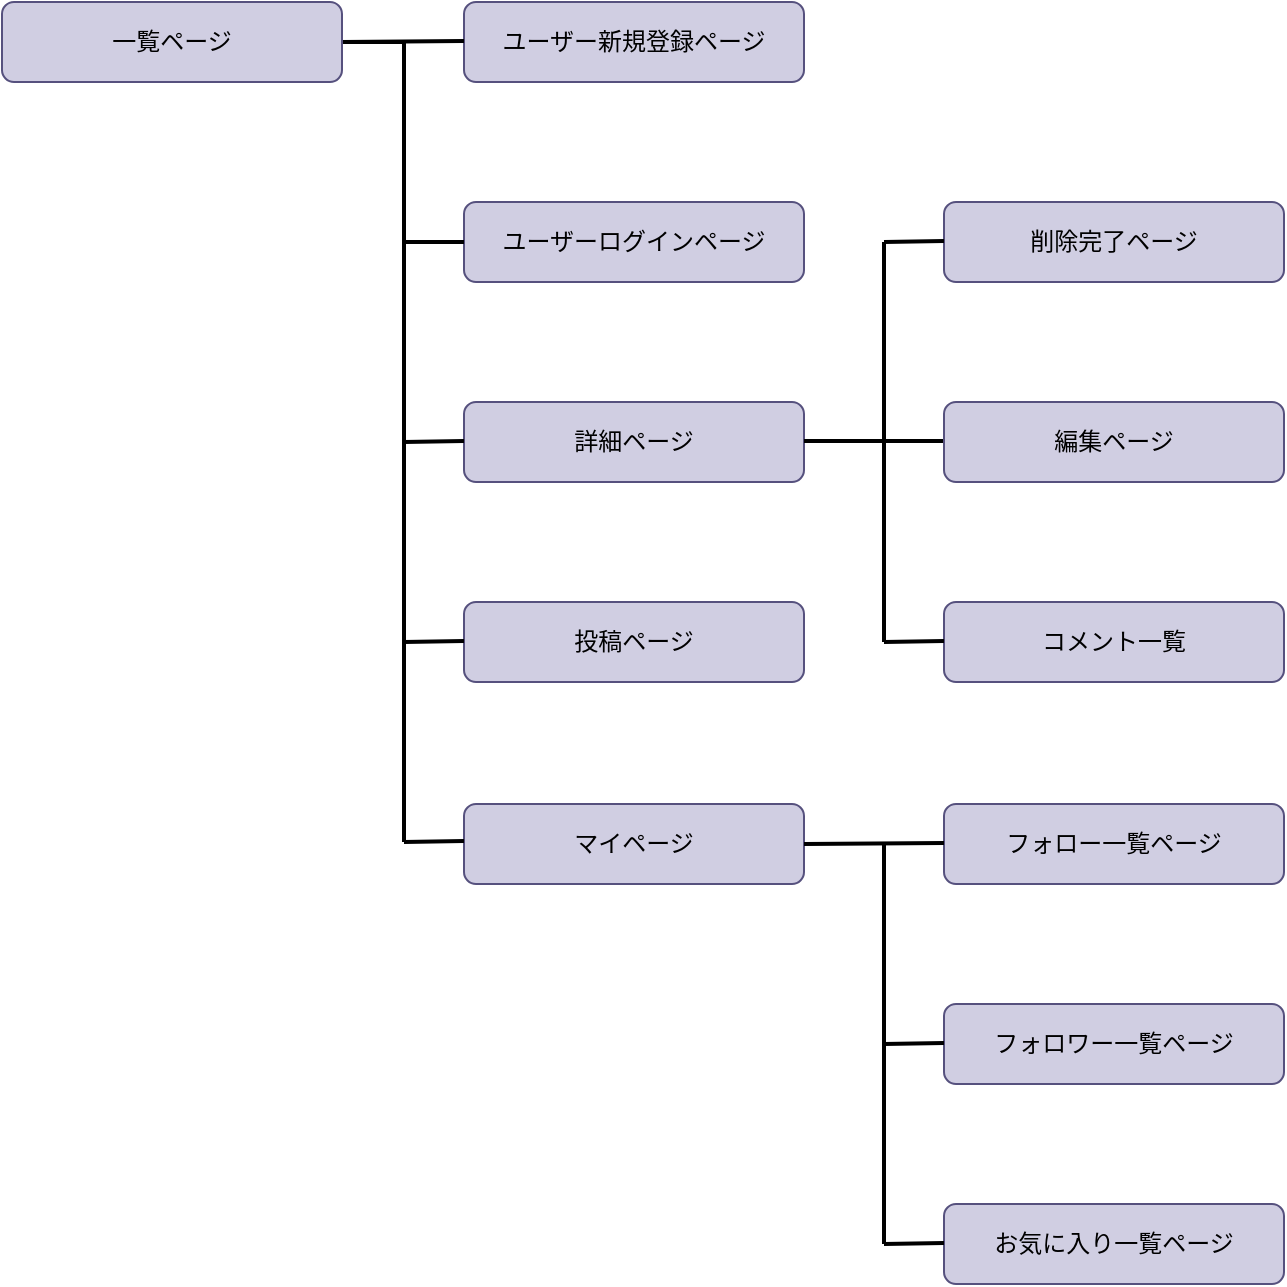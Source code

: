 <mxfile>
    <diagram id="RQzIBO-tJunHcXcSzphJ" name="ページ1">
        <mxGraphModel dx="1343" dy="802" grid="0" gridSize="10" guides="1" tooltips="1" connect="1" arrows="1" fold="1" page="1" pageScale="1" pageWidth="827" pageHeight="1169" background="#ffffff" math="0" shadow="0">
            <root>
                <mxCell id="0"/>
                <mxCell id="1" parent="0"/>
                <mxCell id="4" value="&lt;font color=&quot;#000000&quot;&gt;マイページ&lt;/font&gt;" style="rounded=1;whiteSpace=wrap;html=1;fillColor=#d0cee2;strokeColor=#56517e;" parent="1" vertex="1">
                    <mxGeometry x="350" y="751" width="170" height="40" as="geometry"/>
                </mxCell>
                <mxCell id="8" value="&lt;font color=&quot;#000000&quot;&gt;ユーザーログインページ&lt;/font&gt;" style="rounded=1;whiteSpace=wrap;html=1;fillColor=#d0cee2;strokeColor=#56517e;" parent="1" vertex="1">
                    <mxGeometry x="350" y="450" width="170" height="40" as="geometry"/>
                </mxCell>
                <mxCell id="12" value="" style="endArrow=none;html=1;fontColor=#000000;entryX=0;entryY=0.5;entryDx=0;entryDy=0;strokeColor=#000000;strokeWidth=2;" parent="1" target="8" edge="1">
                    <mxGeometry width="50" height="50" relative="1" as="geometry">
                        <mxPoint x="319" y="470" as="sourcePoint"/>
                        <mxPoint x="490" y="800" as="targetPoint"/>
                    </mxGeometry>
                </mxCell>
                <mxCell id="13" value="&lt;font color=&quot;#000000&quot;&gt;詳細ページ&lt;/font&gt;" style="rounded=1;whiteSpace=wrap;html=1;fillColor=#d0cee2;strokeColor=#56517e;" parent="1" vertex="1">
                    <mxGeometry x="350" y="550" width="170" height="40" as="geometry"/>
                </mxCell>
                <mxCell id="17" value="&lt;font color=&quot;#000000&quot;&gt;投稿ページ&lt;/font&gt;" style="rounded=1;whiteSpace=wrap;html=1;fillColor=#d0cee2;strokeColor=#56517e;" parent="1" vertex="1">
                    <mxGeometry x="350" y="650" width="170" height="40" as="geometry"/>
                </mxCell>
                <mxCell id="19" value="&lt;font color=&quot;#000000&quot;&gt;ユーザー新規登録ページ&lt;/font&gt;" style="rounded=1;whiteSpace=wrap;html=1;fillColor=#d0cee2;strokeColor=#56517e;" parent="1" vertex="1">
                    <mxGeometry x="350" y="350" width="170" height="40" as="geometry"/>
                </mxCell>
                <mxCell id="22" value="" style="endArrow=none;html=1;fontColor=#000000;entryX=0;entryY=0.5;entryDx=0;entryDy=0;strokeColor=#000000;strokeWidth=2;" parent="1" edge="1">
                    <mxGeometry width="50" height="50" relative="1" as="geometry">
                        <mxPoint x="320" y="570" as="sourcePoint"/>
                        <mxPoint x="350" y="569.5" as="targetPoint"/>
                    </mxGeometry>
                </mxCell>
                <mxCell id="24" value="" style="endArrow=none;html=1;fontColor=#000000;entryX=0;entryY=0.5;entryDx=0;entryDy=0;strokeColor=#000000;strokeWidth=2;exitX=1;exitY=0.5;exitDx=0;exitDy=0;" parent="1" edge="1" source="5">
                    <mxGeometry width="50" height="50" relative="1" as="geometry">
                        <mxPoint x="320" y="370" as="sourcePoint"/>
                        <mxPoint x="350" y="369.5" as="targetPoint"/>
                    </mxGeometry>
                </mxCell>
                <mxCell id="26" value="" style="endArrow=none;html=1;fontColor=#000000;exitX=1;exitY=0.5;exitDx=0;exitDy=0;entryX=0;entryY=0.5;entryDx=0;entryDy=0;strokeColor=#000000;strokeWidth=2;" parent="1" edge="1">
                    <mxGeometry width="50" height="50" relative="1" as="geometry">
                        <mxPoint x="520" y="569.5" as="sourcePoint"/>
                        <mxPoint x="590" y="569.5" as="targetPoint"/>
                    </mxGeometry>
                </mxCell>
                <mxCell id="27" value="&lt;font color=&quot;#000000&quot;&gt;編集ページ&lt;/font&gt;" style="rounded=1;whiteSpace=wrap;html=1;fillColor=#d0cee2;strokeColor=#56517e;" parent="1" vertex="1">
                    <mxGeometry x="590" y="550" width="170" height="40" as="geometry"/>
                </mxCell>
                <mxCell id="28" value="&lt;font color=&quot;#000000&quot;&gt;削除完了ページ&lt;/font&gt;" style="rounded=1;whiteSpace=wrap;html=1;fillColor=#d0cee2;strokeColor=#56517e;" parent="1" vertex="1">
                    <mxGeometry x="590" y="450" width="170" height="40" as="geometry"/>
                </mxCell>
                <mxCell id="29" value="" style="endArrow=none;html=1;fontColor=#000000;exitX=0.5;exitY=1;exitDx=0;exitDy=0;strokeColor=#000000;strokeWidth=2;" parent="1" edge="1">
                    <mxGeometry width="50" height="50" relative="1" as="geometry">
                        <mxPoint x="560" y="470" as="sourcePoint"/>
                        <mxPoint x="560" y="570" as="targetPoint"/>
                    </mxGeometry>
                </mxCell>
                <mxCell id="30" value="" style="endArrow=none;html=1;fontColor=#000000;entryX=0;entryY=0.5;entryDx=0;entryDy=0;strokeColor=#000000;strokeWidth=2;" parent="1" edge="1">
                    <mxGeometry width="50" height="50" relative="1" as="geometry">
                        <mxPoint x="560" y="470" as="sourcePoint"/>
                        <mxPoint x="590" y="469.5" as="targetPoint"/>
                    </mxGeometry>
                </mxCell>
                <mxCell id="31" value="&lt;font color=&quot;#000000&quot;&gt;フォロー一覧ページ&lt;/font&gt;" style="rounded=1;whiteSpace=wrap;html=1;fillColor=#d0cee2;strokeColor=#56517e;" parent="1" vertex="1">
                    <mxGeometry x="590" y="751" width="170" height="40" as="geometry"/>
                </mxCell>
                <mxCell id="33" value="" style="endArrow=none;html=1;fontColor=#000000;entryX=0;entryY=0.5;entryDx=0;entryDy=0;strokeColor=#000000;strokeWidth=2;exitX=1;exitY=0.5;exitDx=0;exitDy=0;" parent="1" edge="1" source="4">
                    <mxGeometry width="50" height="50" relative="1" as="geometry">
                        <mxPoint x="560" y="771" as="sourcePoint"/>
                        <mxPoint x="590" y="770.5" as="targetPoint"/>
                    </mxGeometry>
                </mxCell>
                <mxCell id="37" value="&lt;font color=&quot;#000000&quot;&gt;フォロワー一覧ページ&lt;/font&gt;" style="rounded=1;whiteSpace=wrap;html=1;fillColor=#d0cee2;strokeColor=#56517e;" parent="1" vertex="1">
                    <mxGeometry x="590" y="851" width="170" height="40" as="geometry"/>
                </mxCell>
                <mxCell id="38" value="" style="endArrow=none;html=1;fontColor=#000000;exitX=0.5;exitY=1;exitDx=0;exitDy=0;strokeColor=#000000;strokeWidth=2;" parent="1" edge="1">
                    <mxGeometry width="50" height="50" relative="1" as="geometry">
                        <mxPoint x="560" y="771" as="sourcePoint"/>
                        <mxPoint x="560" y="871" as="targetPoint"/>
                    </mxGeometry>
                </mxCell>
                <mxCell id="39" value="" style="endArrow=none;html=1;fontColor=#000000;entryX=0;entryY=0.5;entryDx=0;entryDy=0;strokeColor=#000000;strokeWidth=2;" parent="1" edge="1">
                    <mxGeometry width="50" height="50" relative="1" as="geometry">
                        <mxPoint x="560" y="871" as="sourcePoint"/>
                        <mxPoint x="590" y="870.5" as="targetPoint"/>
                    </mxGeometry>
                </mxCell>
                <mxCell id="40" value="&lt;font color=&quot;#000000&quot;&gt;お気に入り一覧ページ&lt;/font&gt;" style="rounded=1;whiteSpace=wrap;html=1;fillColor=#d0cee2;strokeColor=#56517e;" parent="1" vertex="1">
                    <mxGeometry x="590" y="951" width="170" height="40" as="geometry"/>
                </mxCell>
                <mxCell id="41" value="" style="endArrow=none;html=1;fontColor=#000000;exitX=0.5;exitY=1;exitDx=0;exitDy=0;strokeColor=#000000;strokeWidth=2;" parent="1" edge="1">
                    <mxGeometry width="50" height="50" relative="1" as="geometry">
                        <mxPoint x="560" y="871" as="sourcePoint"/>
                        <mxPoint x="560" y="971" as="targetPoint"/>
                    </mxGeometry>
                </mxCell>
                <mxCell id="42" value="" style="endArrow=none;html=1;fontColor=#000000;entryX=0;entryY=0.5;entryDx=0;entryDy=0;strokeColor=#000000;strokeWidth=2;" parent="1" edge="1">
                    <mxGeometry width="50" height="50" relative="1" as="geometry">
                        <mxPoint x="560" y="971" as="sourcePoint"/>
                        <mxPoint x="590" y="970.5" as="targetPoint"/>
                    </mxGeometry>
                </mxCell>
                <mxCell id="43" value="" style="endArrow=none;html=1;fontColor=#000000;exitX=0.5;exitY=1;exitDx=0;exitDy=0;strokeColor=#000000;strokeWidth=2;" edge="1" parent="1">
                    <mxGeometry width="50" height="50" relative="1" as="geometry">
                        <mxPoint x="320" y="670" as="sourcePoint"/>
                        <mxPoint x="320" y="770" as="targetPoint"/>
                    </mxGeometry>
                </mxCell>
                <mxCell id="44" value="" style="endArrow=none;html=1;fontColor=#000000;entryX=0;entryY=0.5;entryDx=0;entryDy=0;strokeColor=#000000;strokeWidth=2;" edge="1" parent="1">
                    <mxGeometry width="50" height="50" relative="1" as="geometry">
                        <mxPoint x="320" y="770" as="sourcePoint"/>
                        <mxPoint x="350" y="769.5" as="targetPoint"/>
                    </mxGeometry>
                </mxCell>
                <mxCell id="45" value="" style="endArrow=none;html=1;fontColor=#000000;exitX=0.5;exitY=1;exitDx=0;exitDy=0;strokeColor=#000000;strokeWidth=2;" edge="1" parent="1">
                    <mxGeometry width="50" height="50" relative="1" as="geometry">
                        <mxPoint x="320" y="570" as="sourcePoint"/>
                        <mxPoint x="320" y="670" as="targetPoint"/>
                    </mxGeometry>
                </mxCell>
                <mxCell id="46" value="" style="endArrow=none;html=1;fontColor=#000000;entryX=0;entryY=0.5;entryDx=0;entryDy=0;strokeColor=#000000;strokeWidth=2;" edge="1" parent="1">
                    <mxGeometry width="50" height="50" relative="1" as="geometry">
                        <mxPoint x="320" y="670" as="sourcePoint"/>
                        <mxPoint x="350" y="669.5" as="targetPoint"/>
                    </mxGeometry>
                </mxCell>
                <mxCell id="47" value="" style="endArrow=none;html=1;fontColor=#000000;exitX=0.5;exitY=1;exitDx=0;exitDy=0;strokeColor=#000000;strokeWidth=2;" edge="1" parent="1">
                    <mxGeometry width="50" height="50" relative="1" as="geometry">
                        <mxPoint x="320" y="470" as="sourcePoint"/>
                        <mxPoint x="320" y="570" as="targetPoint"/>
                    </mxGeometry>
                </mxCell>
                <mxCell id="48" value="&lt;font color=&quot;#000000&quot;&gt;コメント一覧&lt;/font&gt;" style="rounded=1;whiteSpace=wrap;html=1;fillColor=#d0cee2;strokeColor=#56517e;" vertex="1" parent="1">
                    <mxGeometry x="590" y="650" width="170" height="40" as="geometry"/>
                </mxCell>
                <mxCell id="49" value="" style="endArrow=none;html=1;fontColor=#000000;exitX=0.5;exitY=1;exitDx=0;exitDy=0;strokeColor=#000000;strokeWidth=2;" edge="1" parent="1">
                    <mxGeometry width="50" height="50" relative="1" as="geometry">
                        <mxPoint x="560" y="570" as="sourcePoint"/>
                        <mxPoint x="560" y="670" as="targetPoint"/>
                    </mxGeometry>
                </mxCell>
                <mxCell id="50" value="" style="endArrow=none;html=1;fontColor=#000000;entryX=0;entryY=0.5;entryDx=0;entryDy=0;strokeColor=#000000;strokeWidth=2;" edge="1" parent="1">
                    <mxGeometry width="50" height="50" relative="1" as="geometry">
                        <mxPoint x="560" y="670" as="sourcePoint"/>
                        <mxPoint x="590" y="669.5" as="targetPoint"/>
                    </mxGeometry>
                </mxCell>
                <mxCell id="51" value="" style="endArrow=none;html=1;fontColor=#000000;exitX=0.5;exitY=1;exitDx=0;exitDy=0;strokeColor=#000000;strokeWidth=2;" edge="1" parent="1" target="5">
                    <mxGeometry width="50" height="50" relative="1" as="geometry">
                        <mxPoint x="320" y="370" as="sourcePoint"/>
                        <mxPoint x="320" y="470" as="targetPoint"/>
                    </mxGeometry>
                </mxCell>
                <mxCell id="5" value="&lt;font color=&quot;#000000&quot;&gt;一覧ページ&lt;/font&gt;" style="rounded=1;whiteSpace=wrap;html=1;fillColor=#d0cee2;strokeColor=#56517e;" parent="1" vertex="1">
                    <mxGeometry x="119" y="350" width="170" height="40" as="geometry"/>
                </mxCell>
                <mxCell id="52" value="" style="endArrow=none;html=1;fontColor=#000000;exitX=0.5;exitY=1;exitDx=0;exitDy=0;strokeColor=#000000;strokeWidth=2;" edge="1" parent="1">
                    <mxGeometry width="50" height="50" relative="1" as="geometry">
                        <mxPoint x="320" y="369" as="sourcePoint"/>
                        <mxPoint x="320" y="469" as="targetPoint"/>
                    </mxGeometry>
                </mxCell>
            </root>
        </mxGraphModel>
    </diagram>
</mxfile>
